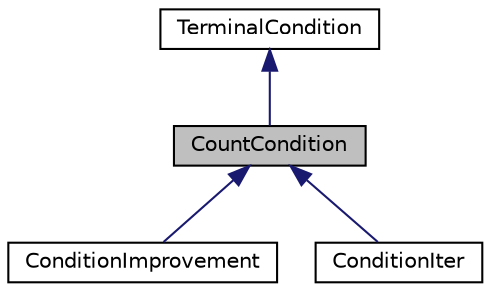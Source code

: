 digraph "CountCondition"
{
  edge [fontname="Helvetica",fontsize="10",labelfontname="Helvetica",labelfontsize="10"];
  node [fontname="Helvetica",fontsize="10",shape=record];
  Node0 [label="CountCondition",height=0.2,width=0.4,color="black", fillcolor="grey75", style="filled", fontcolor="black"];
  Node1 -> Node0 [dir="back",color="midnightblue",fontsize="10",style="solid",fontname="Helvetica"];
  Node1 [label="TerminalCondition",height=0.2,width=0.4,color="black", fillcolor="white", style="filled",URL="$class_terminal_condition.html"];
  Node0 -> Node2 [dir="back",color="midnightblue",fontsize="10",style="solid",fontname="Helvetica"];
  Node2 [label="ConditionImprovement",height=0.2,width=0.4,color="black", fillcolor="white", style="filled",URL="$class_condition_improvement.html"];
  Node0 -> Node3 [dir="back",color="midnightblue",fontsize="10",style="solid",fontname="Helvetica"];
  Node3 [label="ConditionIter",height=0.2,width=0.4,color="black", fillcolor="white", style="filled",URL="$class_condition_iter.html"];
}
